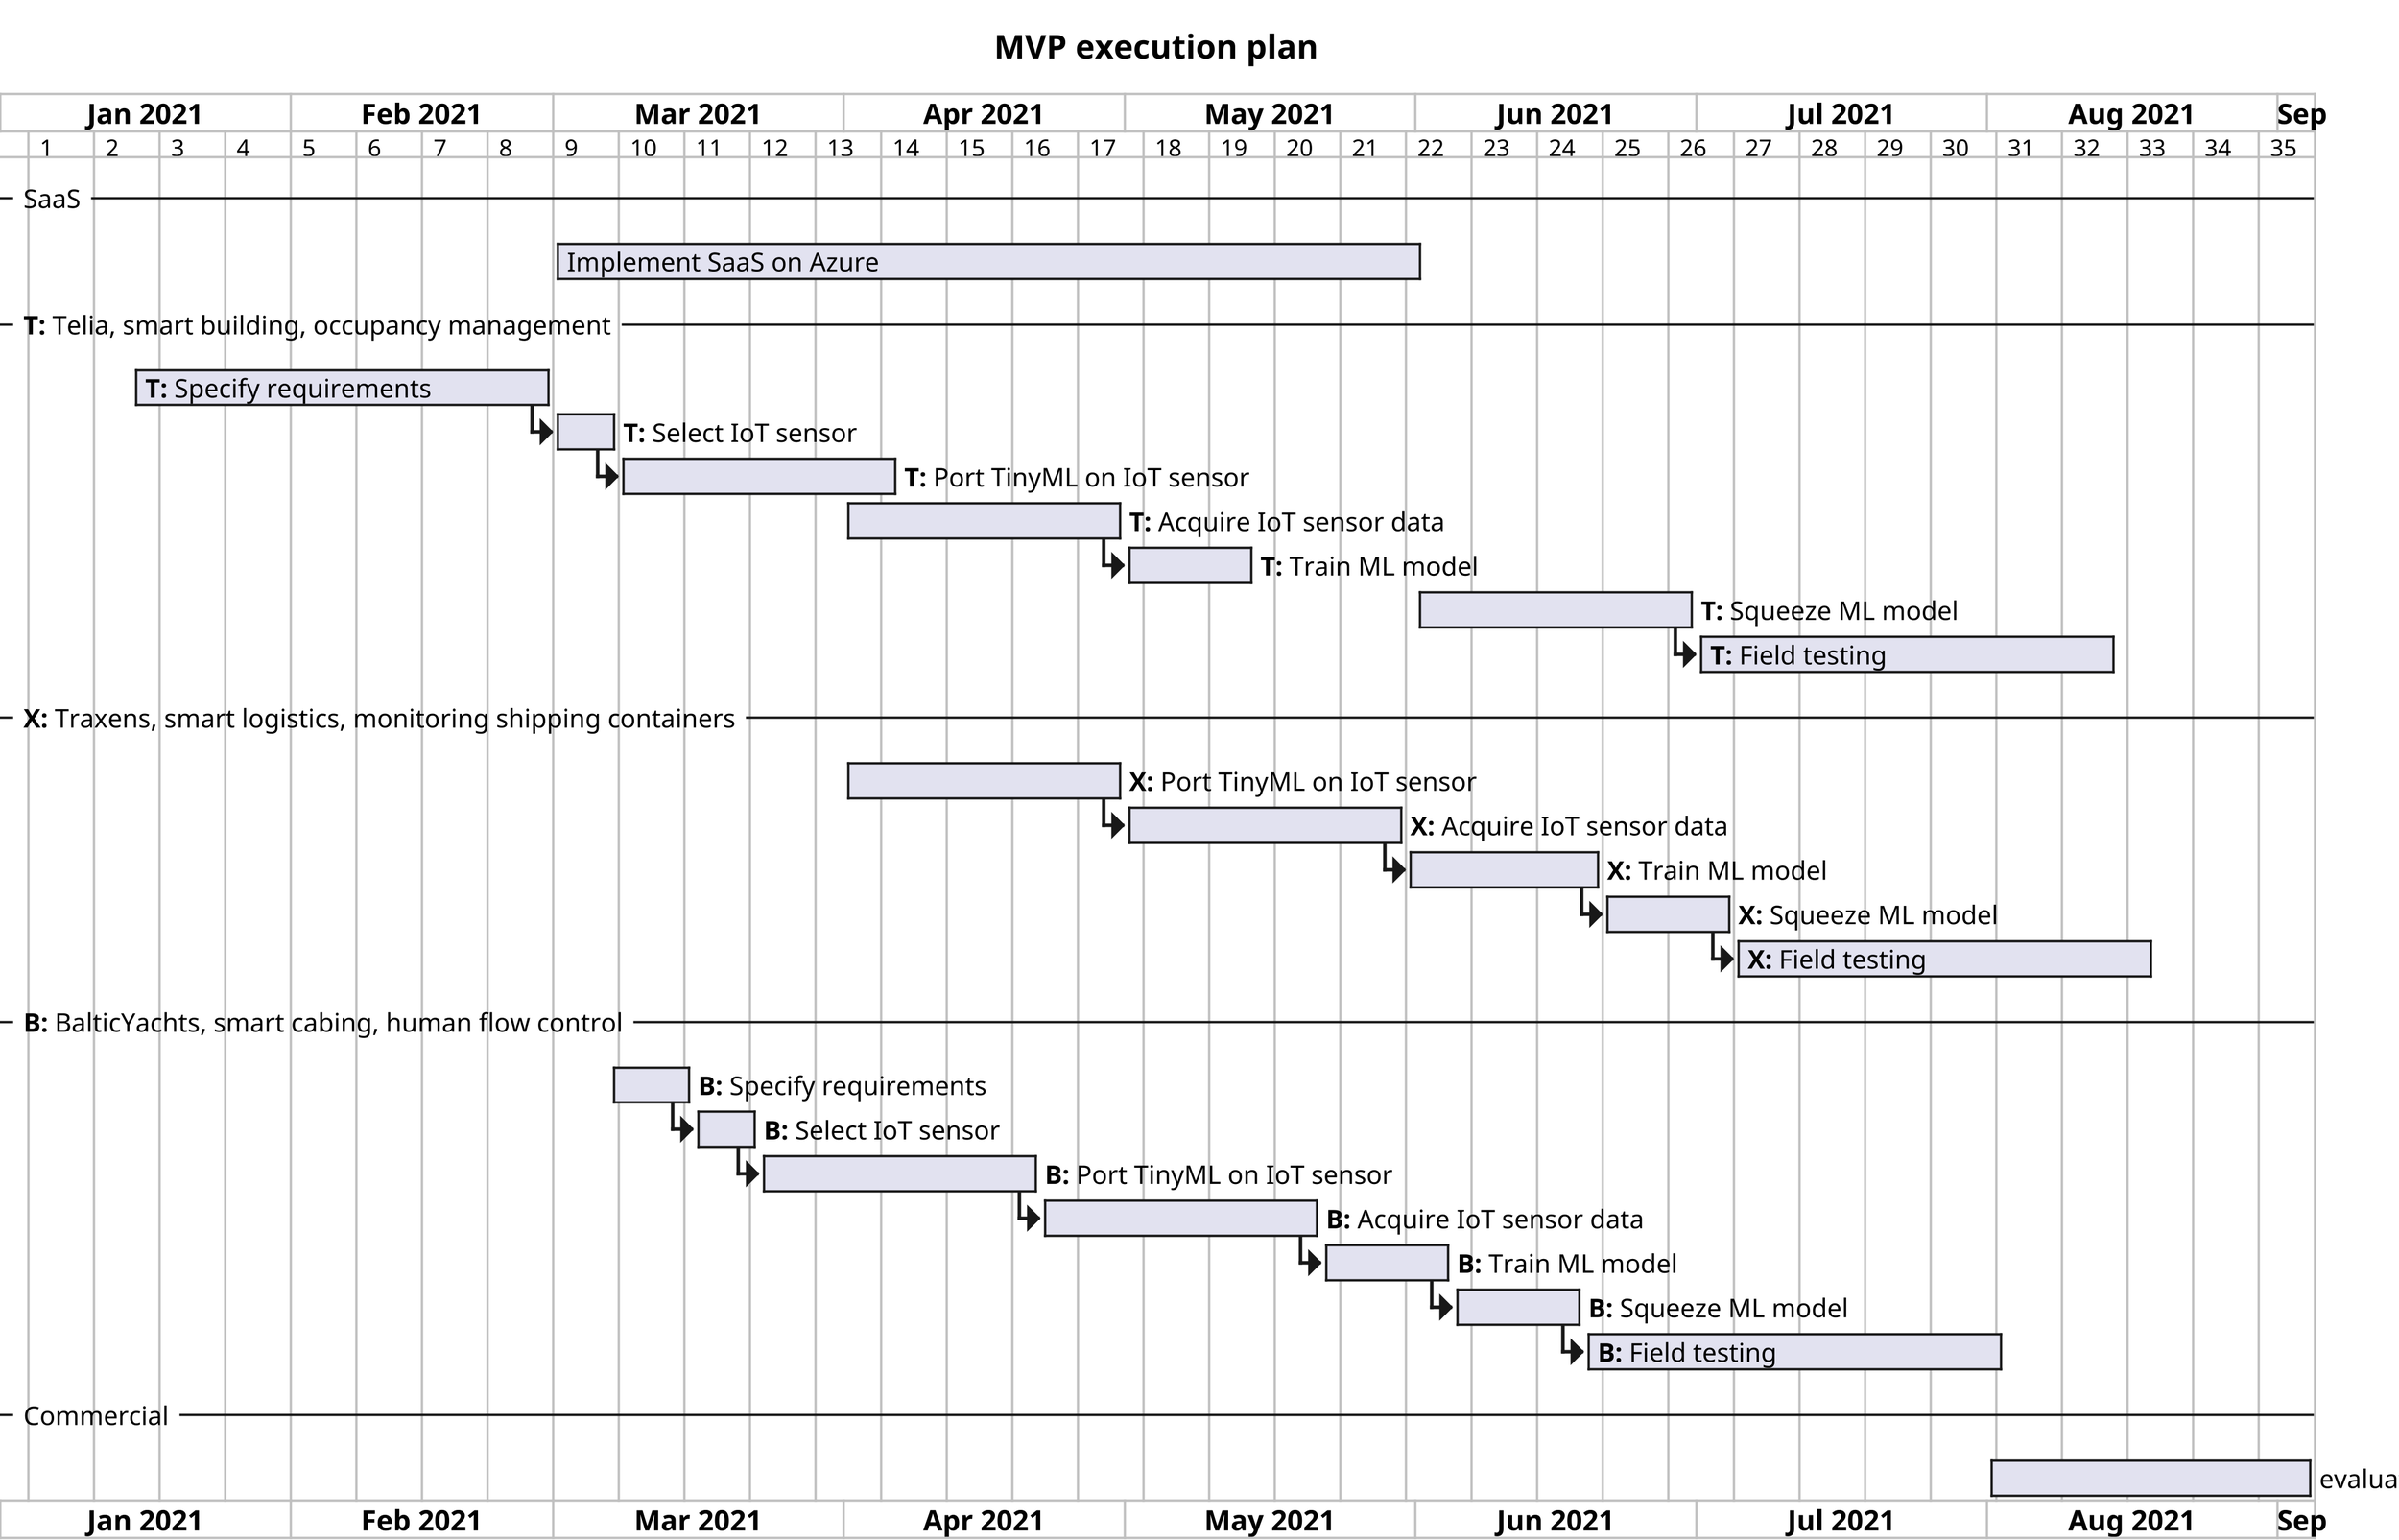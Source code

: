 @startgantt

scale 2048 width

title MVP execution plan

scale 5
printscale weekly
Project starts the 1st of january 2021

-- SaaS --
[Implement SaaS on Azure] starts at 2021/3/1
[Implement SaaS on Azure] ends at 2021/6/1


-- **T:** Telia, smart building, occupancy management --
[**T:** Specify requirements] starts at 2021/1/15 and ends at 2021/2/28
[**T:** Select IoT sensor] starts at [**T:** Specify requirements]'s end and lasts 7 days
[**T:** Port TinyML on IoT sensor] starts at [**T:** Select IoT sensor]'s end and lasts 30 days
[**T:** Acquire IoT sensor data] starts at 2021/4/1 and lasts 30 days
[**T:** Train ML model] starts at [**T:** Acquire IoT sensor data]'s end and lasts 14 days
[**T:** Squeeze ML model] starts at 2021/6/1 and lasts 30 days
[**T:** Field testing] starts at [**T:** Squeeze ML model]'s end and lasts 45 days

-- **X:** Traxens, smart logistics, monitoring shipping containers--
[**X:** Port TinyML on IoT sensor] starts at 2021/4/1 and lasts 30 days
[**X:** Acquire IoT sensor data] starts at [**X:** Port TinyML on IoT sensor]'s end and lasts 30 days
[**X:** Train ML model] starts at [**X:** Acquire IoT sensor data]'s end and lasts 21 days
[**X:** Squeeze ML model] starts at [**X:** Train ML model]'s end and lasts 14 days
[**X:** Field testing] starts at [**X:** Squeeze ML model]'s end and lasts 45 days

-- **B:** BalticYachts, smart cabing, human flow control --
[**B:** Specify requirements] starts at 2021/3/7 and ends at 2021/3/15
[**B:** Select IoT sensor] starts at [**B:** Specify requirements]'s end and lasts 7 days
[**B:** Port TinyML on IoT sensor] starts at [**B:** Select IoT sensor]'s end and lasts 30 days
[**B:** Acquire IoT sensor data] starts at [**B:** Port TinyML on IoT sensor]'s end and lasts 30 days
[**B:** Train ML model] starts at [**B:** Acquire IoT sensor data]'s end and lasts 14 days
[**B:** Squeeze ML model] starts at [**B:** Train ML model]'s end and lasts 14 days
[**B:** Field testing] starts at [**B:** Squeeze ML model]'s end and lasts 45 days


-- Commercial  --
[evaluate commercializing] starts at 2021/8/1 and lasts 35 days



@endgantt
